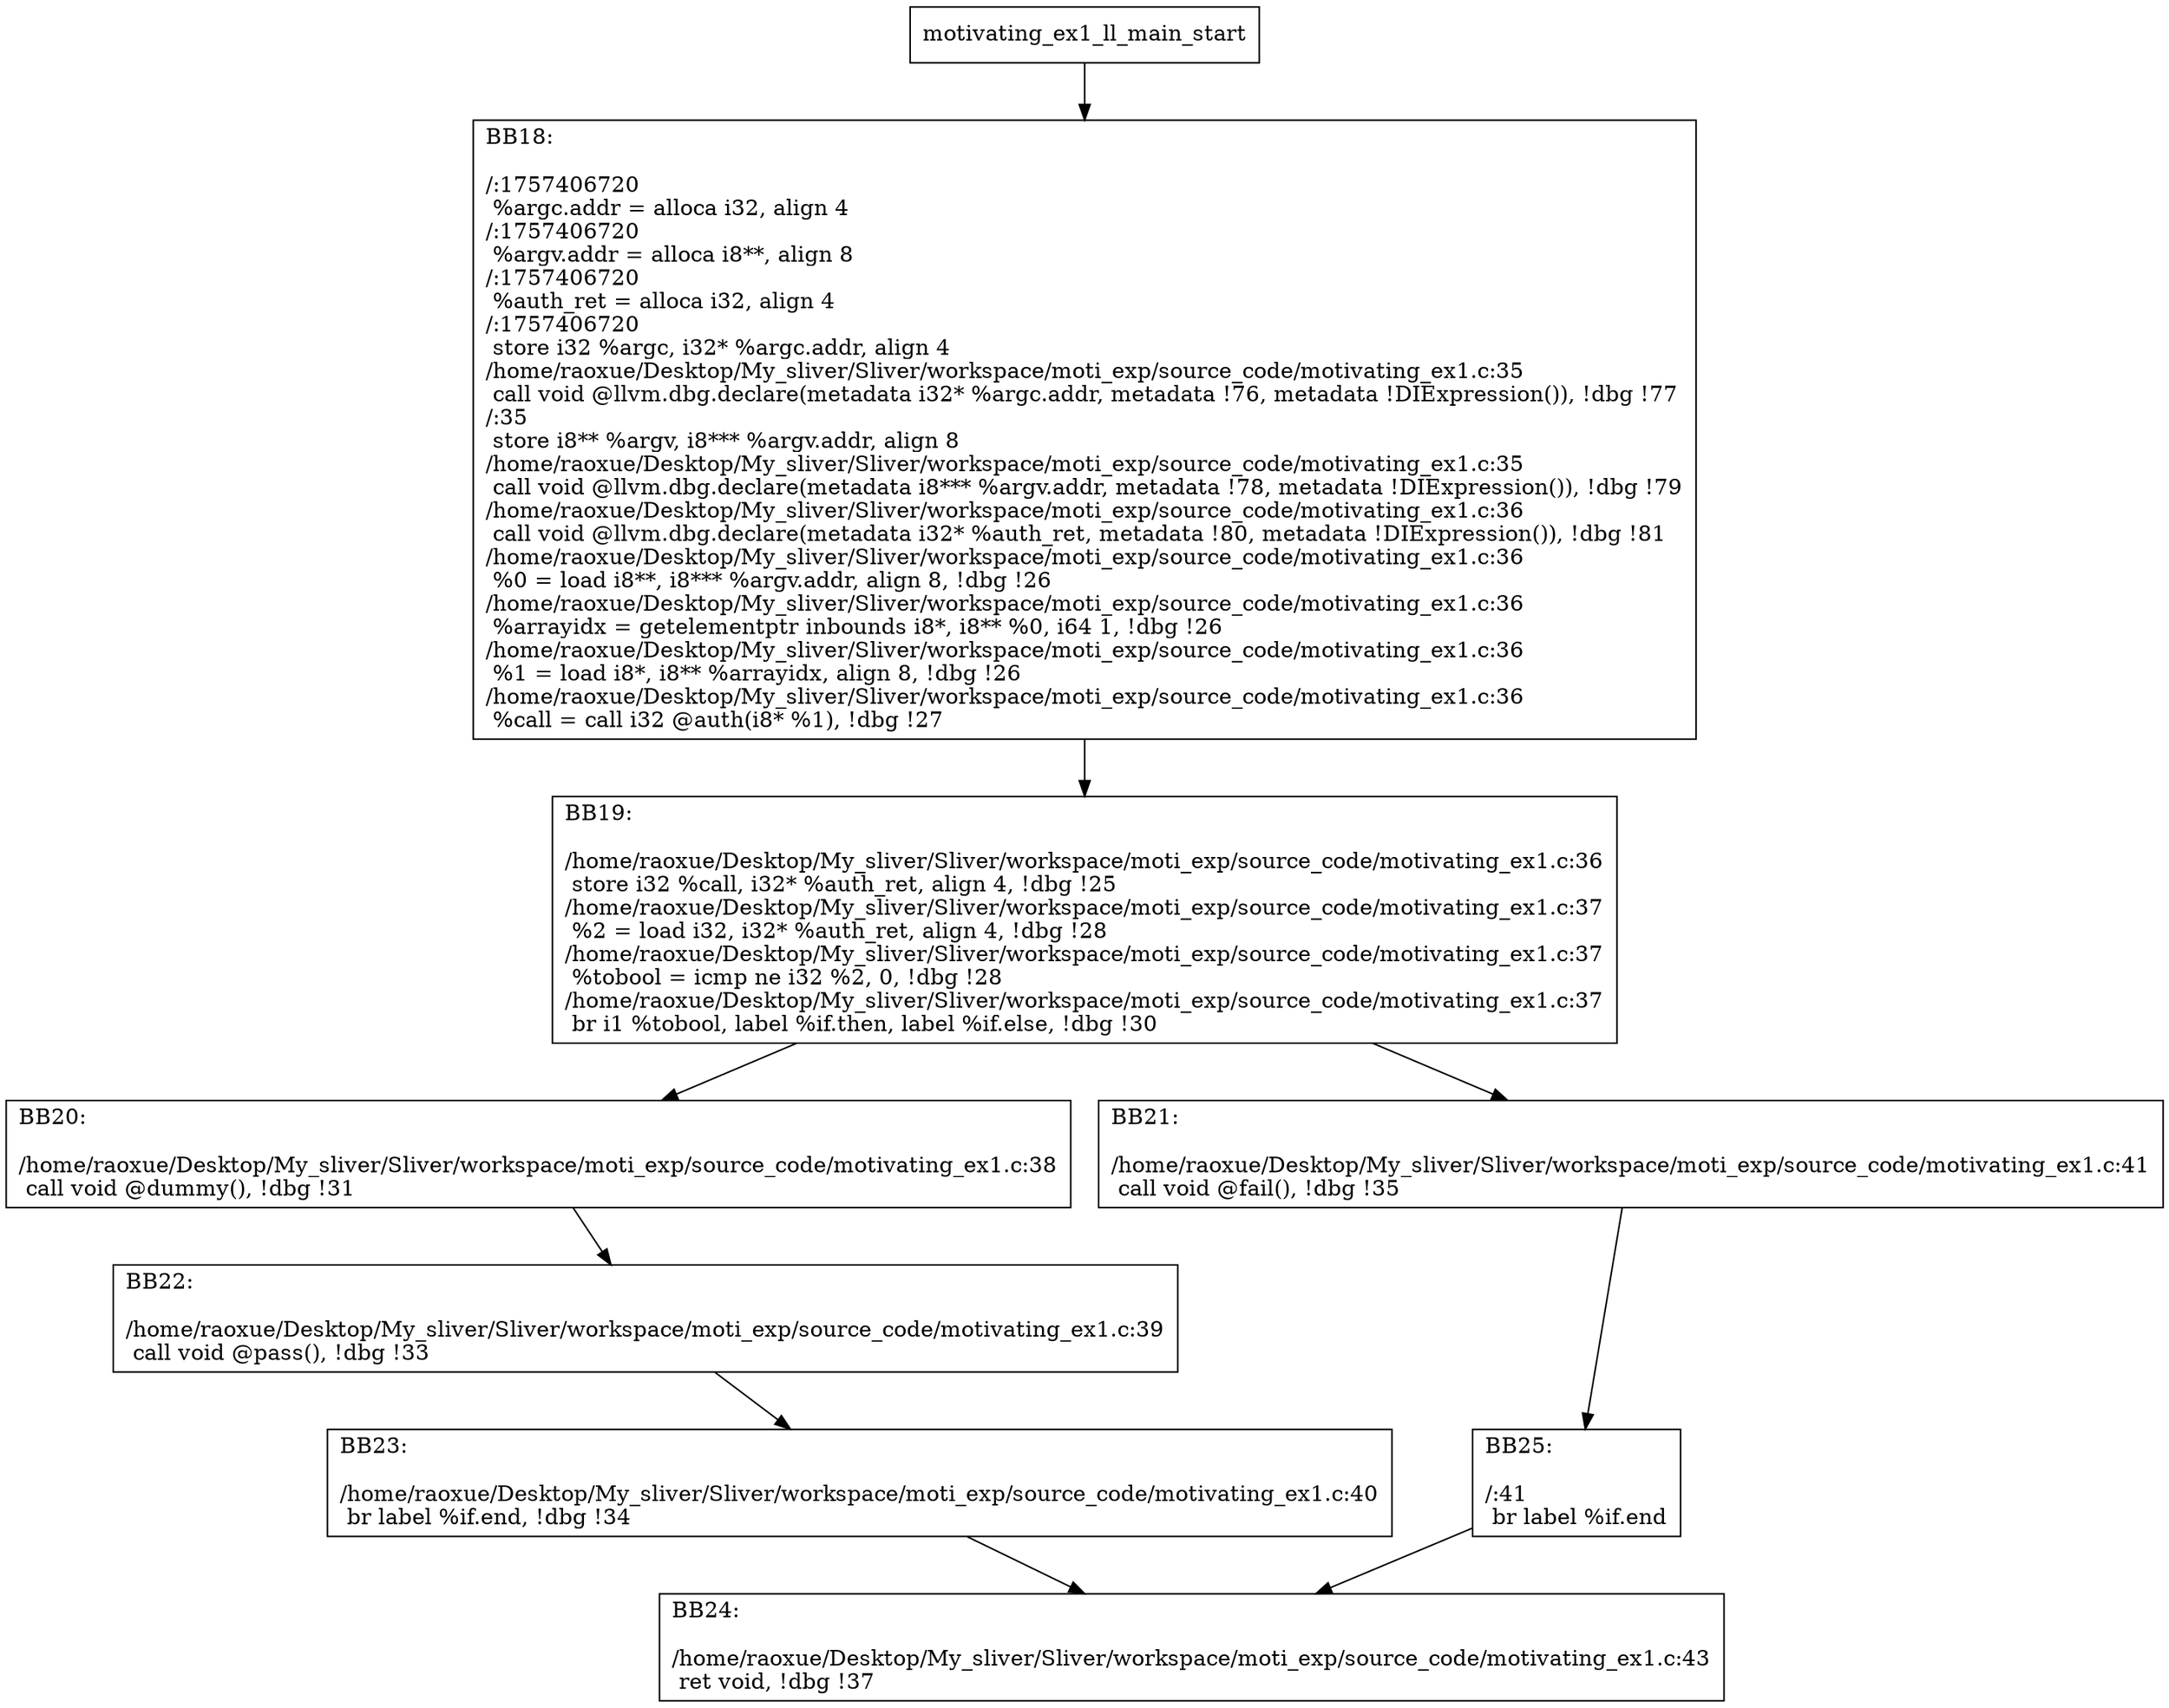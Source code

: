 digraph "CFG for'motivating_ex1_ll_main' function" {
	BBmotivating_ex1_ll_main_start[shape=record,label="{motivating_ex1_ll_main_start}"];
	BBmotivating_ex1_ll_main_start-> motivating_ex1_ll_mainBB18;
	motivating_ex1_ll_mainBB18 [shape=record, label="{BB18:\l\l/:1757406720\l
  %argc.addr = alloca i32, align 4\l
/:1757406720\l
  %argv.addr = alloca i8**, align 8\l
/:1757406720\l
  %auth_ret = alloca i32, align 4\l
/:1757406720\l
  store i32 %argc, i32* %argc.addr, align 4\l
/home/raoxue/Desktop/My_sliver/Sliver/workspace/moti_exp/source_code/motivating_ex1.c:35\l
  call void @llvm.dbg.declare(metadata i32* %argc.addr, metadata !76, metadata !DIExpression()), !dbg !77\l
/:35\l
  store i8** %argv, i8*** %argv.addr, align 8\l
/home/raoxue/Desktop/My_sliver/Sliver/workspace/moti_exp/source_code/motivating_ex1.c:35\l
  call void @llvm.dbg.declare(metadata i8*** %argv.addr, metadata !78, metadata !DIExpression()), !dbg !79\l
/home/raoxue/Desktop/My_sliver/Sliver/workspace/moti_exp/source_code/motivating_ex1.c:36\l
  call void @llvm.dbg.declare(metadata i32* %auth_ret, metadata !80, metadata !DIExpression()), !dbg !81\l
/home/raoxue/Desktop/My_sliver/Sliver/workspace/moti_exp/source_code/motivating_ex1.c:36\l
  %0 = load i8**, i8*** %argv.addr, align 8, !dbg !26\l
/home/raoxue/Desktop/My_sliver/Sliver/workspace/moti_exp/source_code/motivating_ex1.c:36\l
  %arrayidx = getelementptr inbounds i8*, i8** %0, i64 1, !dbg !26\l
/home/raoxue/Desktop/My_sliver/Sliver/workspace/moti_exp/source_code/motivating_ex1.c:36\l
  %1 = load i8*, i8** %arrayidx, align 8, !dbg !26\l
/home/raoxue/Desktop/My_sliver/Sliver/workspace/moti_exp/source_code/motivating_ex1.c:36\l
  %call = call i32 @auth(i8* %1), !dbg !27\l
}"];
	motivating_ex1_ll_mainBB18-> motivating_ex1_ll_mainBB19;
	motivating_ex1_ll_mainBB19 [shape=record, label="{BB19:\l\l/home/raoxue/Desktop/My_sliver/Sliver/workspace/moti_exp/source_code/motivating_ex1.c:36\l
  store i32 %call, i32* %auth_ret, align 4, !dbg !25\l
/home/raoxue/Desktop/My_sliver/Sliver/workspace/moti_exp/source_code/motivating_ex1.c:37\l
  %2 = load i32, i32* %auth_ret, align 4, !dbg !28\l
/home/raoxue/Desktop/My_sliver/Sliver/workspace/moti_exp/source_code/motivating_ex1.c:37\l
  %tobool = icmp ne i32 %2, 0, !dbg !28\l
/home/raoxue/Desktop/My_sliver/Sliver/workspace/moti_exp/source_code/motivating_ex1.c:37\l
  br i1 %tobool, label %if.then, label %if.else, !dbg !30\l
}"];
	motivating_ex1_ll_mainBB19-> motivating_ex1_ll_mainBB20;
	motivating_ex1_ll_mainBB19-> motivating_ex1_ll_mainBB21;
	motivating_ex1_ll_mainBB20 [shape=record, label="{BB20:\l\l/home/raoxue/Desktop/My_sliver/Sliver/workspace/moti_exp/source_code/motivating_ex1.c:38\l
  call void @dummy(), !dbg !31\l
}"];
	motivating_ex1_ll_mainBB20-> motivating_ex1_ll_mainBB22;
	motivating_ex1_ll_mainBB22 [shape=record, label="{BB22:\l\l/home/raoxue/Desktop/My_sliver/Sliver/workspace/moti_exp/source_code/motivating_ex1.c:39\l
  call void @pass(), !dbg !33\l
}"];
	motivating_ex1_ll_mainBB22-> motivating_ex1_ll_mainBB23;
	motivating_ex1_ll_mainBB23 [shape=record, label="{BB23:\l\l/home/raoxue/Desktop/My_sliver/Sliver/workspace/moti_exp/source_code/motivating_ex1.c:40\l
  br label %if.end, !dbg !34\l
}"];
	motivating_ex1_ll_mainBB23-> motivating_ex1_ll_mainBB24;
	motivating_ex1_ll_mainBB21 [shape=record, label="{BB21:\l\l/home/raoxue/Desktop/My_sliver/Sliver/workspace/moti_exp/source_code/motivating_ex1.c:41\l
  call void @fail(), !dbg !35\l
}"];
	motivating_ex1_ll_mainBB21-> motivating_ex1_ll_mainBB25;
	motivating_ex1_ll_mainBB25 [shape=record, label="{BB25:\l\l/:41\l
  br label %if.end\l
}"];
	motivating_ex1_ll_mainBB25-> motivating_ex1_ll_mainBB24;
	motivating_ex1_ll_mainBB24 [shape=record, label="{BB24:\l\l/home/raoxue/Desktop/My_sliver/Sliver/workspace/moti_exp/source_code/motivating_ex1.c:43\l
  ret void, !dbg !37\l
}"];
}
